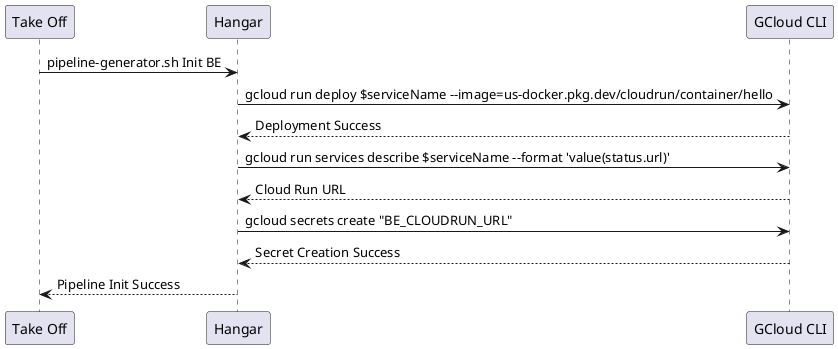@startuml sequence

participant "Take Off"          as TakeOff
participant "Hangar"            as Hangar
participant "GCloud CLI"        as Gcloud

TakeOff -> Hangar : pipeline-generator.sh Init BE
Hangar -> Gcloud :  gcloud run deploy $serviceName --image=us-docker.pkg.dev/cloudrun/container/hello
Gcloud --> Hangar : Deployment Success
Hangar -> Gcloud : gcloud run services describe $serviceName --format 'value(status.url)'
Gcloud --> Hangar : Cloud Run URL
Hangar -> Gcloud : gcloud secrets create "BE_CLOUDRUN_URL"
Gcloud --> Hangar : Secret Creation Success
Hangar --> TakeOff : Pipeline Init Success
@enduml
